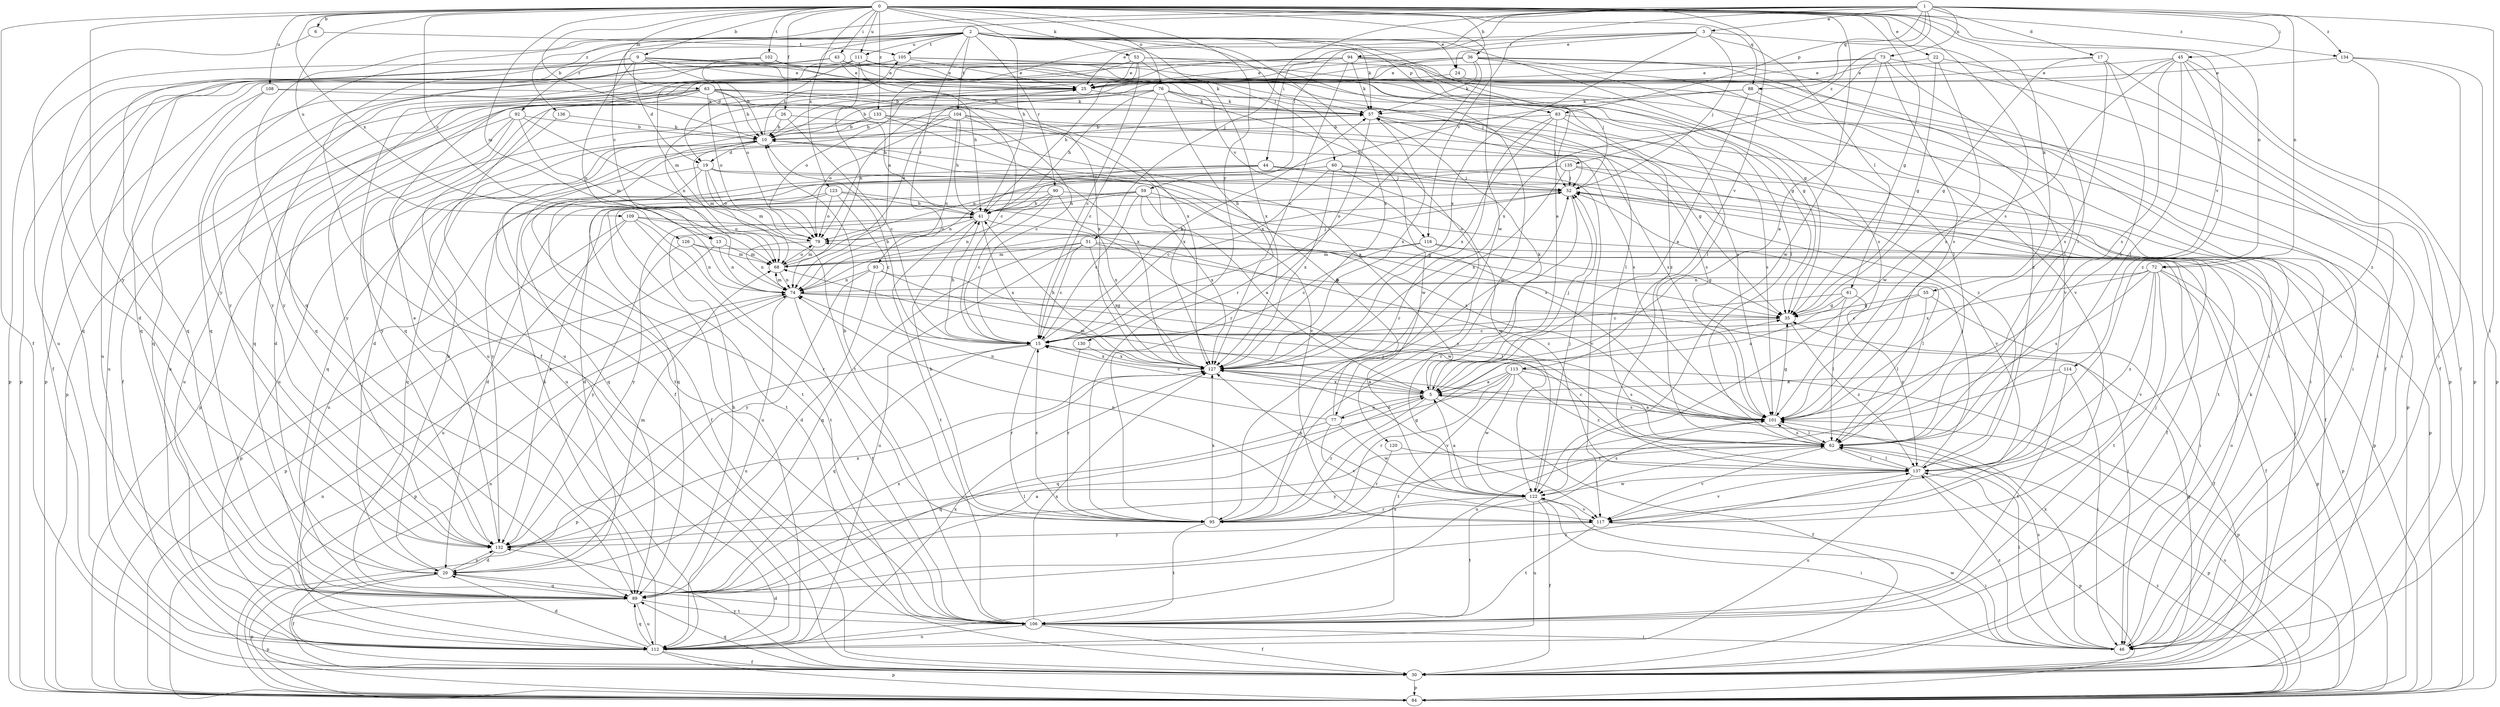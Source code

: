 strict digraph  {
0;
1;
2;
3;
5;
6;
9;
10;
13;
15;
17;
19;
20;
22;
24;
25;
26;
30;
35;
36;
41;
43;
44;
45;
46;
51;
52;
53;
55;
57;
59;
60;
61;
62;
63;
68;
72;
73;
74;
76;
77;
79;
83;
84;
88;
89;
90;
92;
93;
94;
95;
101;
102;
104;
105;
106;
108;
109;
111;
112;
113;
114;
116;
117;
120;
122;
123;
126;
127;
130;
132;
133;
134;
135;
136;
137;
0 -> 6  [label=b];
0 -> 9  [label=b];
0 -> 10  [label=b];
0 -> 13  [label=c];
0 -> 22  [label=e];
0 -> 26  [label=f];
0 -> 30  [label=f];
0 -> 35  [label=g];
0 -> 36  [label=h];
0 -> 41  [label=h];
0 -> 43  [label=i];
0 -> 53  [label=k];
0 -> 55  [label=k];
0 -> 63  [label=m];
0 -> 68  [label=m];
0 -> 72  [label=n];
0 -> 76  [label=o];
0 -> 88  [label=q];
0 -> 101  [label=s];
0 -> 102  [label=t];
0 -> 108  [label=u];
0 -> 109  [label=u];
0 -> 111  [label=u];
0 -> 113  [label=v];
0 -> 114  [label=v];
0 -> 120  [label=w];
0 -> 122  [label=w];
0 -> 123  [label=x];
0 -> 126  [label=x];
0 -> 130  [label=y];
0 -> 132  [label=y];
0 -> 133  [label=z];
0 -> 134  [label=z];
1 -> 3  [label=a];
1 -> 17  [label=d];
1 -> 44  [label=i];
1 -> 45  [label=i];
1 -> 46  [label=i];
1 -> 51  [label=j];
1 -> 59  [label=l];
1 -> 72  [label=n];
1 -> 73  [label=n];
1 -> 83  [label=p];
1 -> 88  [label=q];
1 -> 89  [label=q];
1 -> 116  [label=v];
1 -> 134  [label=z];
1 -> 135  [label=z];
1 -> 136  [label=z];
2 -> 5  [label=a];
2 -> 13  [label=c];
2 -> 19  [label=d];
2 -> 24  [label=e];
2 -> 30  [label=f];
2 -> 35  [label=g];
2 -> 57  [label=k];
2 -> 60  [label=l];
2 -> 77  [label=o];
2 -> 83  [label=p];
2 -> 90  [label=r];
2 -> 92  [label=r];
2 -> 93  [label=r];
2 -> 104  [label=t];
2 -> 105  [label=t];
2 -> 111  [label=u];
2 -> 127  [label=x];
2 -> 132  [label=y];
3 -> 24  [label=e];
3 -> 25  [label=e];
3 -> 52  [label=j];
3 -> 61  [label=l];
3 -> 62  [label=l];
3 -> 74  [label=n];
3 -> 94  [label=r];
3 -> 127  [label=x];
5 -> 15  [label=c];
5 -> 30  [label=f];
5 -> 52  [label=j];
5 -> 57  [label=k];
5 -> 68  [label=m];
5 -> 77  [label=o];
5 -> 95  [label=r];
5 -> 101  [label=s];
5 -> 127  [label=x];
6 -> 105  [label=t];
6 -> 112  [label=u];
9 -> 19  [label=d];
9 -> 25  [label=e];
9 -> 35  [label=g];
9 -> 57  [label=k];
9 -> 74  [label=n];
9 -> 79  [label=o];
9 -> 84  [label=p];
9 -> 89  [label=q];
9 -> 116  [label=v];
10 -> 19  [label=d];
10 -> 68  [label=m];
10 -> 89  [label=q];
10 -> 105  [label=t];
10 -> 106  [label=t];
10 -> 117  [label=v];
13 -> 68  [label=m];
13 -> 74  [label=n];
13 -> 84  [label=p];
15 -> 10  [label=b];
15 -> 41  [label=h];
15 -> 57  [label=k];
15 -> 84  [label=p];
15 -> 89  [label=q];
15 -> 95  [label=r];
15 -> 127  [label=x];
17 -> 25  [label=e];
17 -> 30  [label=f];
17 -> 35  [label=g];
17 -> 62  [label=l];
17 -> 101  [label=s];
19 -> 52  [label=j];
19 -> 68  [label=m];
19 -> 79  [label=o];
19 -> 89  [label=q];
19 -> 101  [label=s];
19 -> 106  [label=t];
20 -> 10  [label=b];
20 -> 30  [label=f];
20 -> 68  [label=m];
20 -> 84  [label=p];
20 -> 89  [label=q];
20 -> 132  [label=y];
22 -> 25  [label=e];
22 -> 35  [label=g];
22 -> 46  [label=i];
22 -> 101  [label=s];
24 -> 10  [label=b];
24 -> 84  [label=p];
25 -> 57  [label=k];
25 -> 79  [label=o];
26 -> 10  [label=b];
26 -> 15  [label=c];
26 -> 84  [label=p];
26 -> 101  [label=s];
30 -> 35  [label=g];
30 -> 52  [label=j];
30 -> 57  [label=k];
30 -> 74  [label=n];
30 -> 84  [label=p];
30 -> 89  [label=q];
30 -> 132  [label=y];
35 -> 15  [label=c];
35 -> 137  [label=z];
36 -> 25  [label=e];
36 -> 30  [label=f];
36 -> 57  [label=k];
36 -> 62  [label=l];
36 -> 89  [label=q];
36 -> 95  [label=r];
36 -> 112  [label=u];
36 -> 117  [label=v];
36 -> 137  [label=z];
41 -> 79  [label=o];
41 -> 106  [label=t];
41 -> 122  [label=w];
41 -> 127  [label=x];
41 -> 132  [label=y];
43 -> 25  [label=e];
43 -> 52  [label=j];
43 -> 62  [label=l];
43 -> 84  [label=p];
43 -> 89  [label=q];
43 -> 127  [label=x];
43 -> 132  [label=y];
44 -> 30  [label=f];
44 -> 52  [label=j];
44 -> 74  [label=n];
44 -> 89  [label=q];
44 -> 117  [label=v];
44 -> 132  [label=y];
45 -> 25  [label=e];
45 -> 30  [label=f];
45 -> 62  [label=l];
45 -> 79  [label=o];
45 -> 84  [label=p];
45 -> 101  [label=s];
45 -> 122  [label=w];
45 -> 137  [label=z];
46 -> 62  [label=l];
46 -> 79  [label=o];
46 -> 101  [label=s];
46 -> 122  [label=w];
46 -> 127  [label=x];
46 -> 137  [label=z];
51 -> 15  [label=c];
51 -> 35  [label=g];
51 -> 62  [label=l];
51 -> 68  [label=m];
51 -> 89  [label=q];
51 -> 112  [label=u];
51 -> 127  [label=x];
52 -> 41  [label=h];
52 -> 79  [label=o];
52 -> 84  [label=p];
52 -> 95  [label=r];
53 -> 15  [label=c];
53 -> 25  [label=e];
53 -> 41  [label=h];
53 -> 46  [label=i];
53 -> 68  [label=m];
53 -> 84  [label=p];
53 -> 122  [label=w];
53 -> 127  [label=x];
55 -> 15  [label=c];
55 -> 30  [label=f];
55 -> 35  [label=g];
55 -> 62  [label=l];
57 -> 10  [label=b];
57 -> 35  [label=g];
57 -> 95  [label=r];
57 -> 101  [label=s];
57 -> 127  [label=x];
57 -> 137  [label=z];
59 -> 5  [label=a];
59 -> 15  [label=c];
59 -> 35  [label=g];
59 -> 41  [label=h];
59 -> 112  [label=u];
59 -> 127  [label=x];
59 -> 132  [label=y];
60 -> 15  [label=c];
60 -> 30  [label=f];
60 -> 52  [label=j];
60 -> 112  [label=u];
60 -> 117  [label=v];
60 -> 122  [label=w];
60 -> 127  [label=x];
61 -> 5  [label=a];
61 -> 15  [label=c];
61 -> 35  [label=g];
61 -> 62  [label=l];
61 -> 137  [label=z];
62 -> 15  [label=c];
62 -> 84  [label=p];
62 -> 101  [label=s];
62 -> 117  [label=v];
62 -> 132  [label=y];
62 -> 137  [label=z];
63 -> 10  [label=b];
63 -> 15  [label=c];
63 -> 30  [label=f];
63 -> 41  [label=h];
63 -> 57  [label=k];
63 -> 79  [label=o];
63 -> 84  [label=p];
63 -> 89  [label=q];
63 -> 127  [label=x];
63 -> 132  [label=y];
68 -> 25  [label=e];
68 -> 52  [label=j];
68 -> 74  [label=n];
68 -> 79  [label=o];
72 -> 30  [label=f];
72 -> 74  [label=n];
72 -> 84  [label=p];
72 -> 101  [label=s];
72 -> 106  [label=t];
72 -> 117  [label=v];
72 -> 127  [label=x];
72 -> 137  [label=z];
73 -> 5  [label=a];
73 -> 25  [label=e];
73 -> 46  [label=i];
73 -> 62  [label=l];
73 -> 101  [label=s];
73 -> 112  [label=u];
73 -> 127  [label=x];
74 -> 35  [label=g];
74 -> 46  [label=i];
74 -> 68  [label=m];
74 -> 84  [label=p];
74 -> 106  [label=t];
74 -> 112  [label=u];
76 -> 10  [label=b];
76 -> 15  [label=c];
76 -> 41  [label=h];
76 -> 57  [label=k];
76 -> 62  [label=l];
76 -> 74  [label=n];
76 -> 112  [label=u];
76 -> 122  [label=w];
76 -> 127  [label=x];
77 -> 5  [label=a];
77 -> 10  [label=b];
77 -> 74  [label=n];
77 -> 89  [label=q];
77 -> 117  [label=v];
77 -> 122  [label=w];
79 -> 68  [label=m];
79 -> 74  [label=n];
83 -> 10  [label=b];
83 -> 52  [label=j];
83 -> 84  [label=p];
83 -> 95  [label=r];
83 -> 101  [label=s];
83 -> 127  [label=x];
84 -> 74  [label=n];
84 -> 101  [label=s];
84 -> 137  [label=z];
88 -> 5  [label=a];
88 -> 41  [label=h];
88 -> 46  [label=i];
88 -> 57  [label=k];
89 -> 5  [label=a];
89 -> 41  [label=h];
89 -> 84  [label=p];
89 -> 101  [label=s];
89 -> 106  [label=t];
89 -> 112  [label=u];
89 -> 127  [label=x];
89 -> 137  [label=z];
90 -> 15  [label=c];
90 -> 20  [label=d];
90 -> 30  [label=f];
90 -> 41  [label=h];
90 -> 74  [label=n];
90 -> 127  [label=x];
92 -> 10  [label=b];
92 -> 20  [label=d];
92 -> 68  [label=m];
92 -> 106  [label=t];
92 -> 112  [label=u];
92 -> 132  [label=y];
93 -> 20  [label=d];
93 -> 62  [label=l];
93 -> 74  [label=n];
93 -> 101  [label=s];
93 -> 132  [label=y];
94 -> 10  [label=b];
94 -> 15  [label=c];
94 -> 25  [label=e];
94 -> 52  [label=j];
94 -> 57  [label=k];
94 -> 89  [label=q];
94 -> 101  [label=s];
94 -> 117  [label=v];
94 -> 132  [label=y];
95 -> 10  [label=b];
95 -> 15  [label=c];
95 -> 35  [label=g];
95 -> 41  [label=h];
95 -> 52  [label=j];
95 -> 62  [label=l];
95 -> 106  [label=t];
95 -> 127  [label=x];
101 -> 5  [label=a];
101 -> 35  [label=g];
101 -> 62  [label=l];
102 -> 10  [label=b];
102 -> 20  [label=d];
102 -> 25  [label=e];
102 -> 137  [label=z];
104 -> 10  [label=b];
104 -> 15  [label=c];
104 -> 30  [label=f];
104 -> 41  [label=h];
104 -> 46  [label=i];
104 -> 74  [label=n];
104 -> 79  [label=o];
104 -> 127  [label=x];
105 -> 25  [label=e];
105 -> 30  [label=f];
105 -> 35  [label=g];
105 -> 46  [label=i];
105 -> 89  [label=q];
106 -> 20  [label=d];
106 -> 30  [label=f];
106 -> 46  [label=i];
106 -> 52  [label=j];
106 -> 112  [label=u];
106 -> 127  [label=x];
108 -> 57  [label=k];
108 -> 89  [label=q];
108 -> 101  [label=s];
108 -> 112  [label=u];
109 -> 79  [label=o];
109 -> 84  [label=p];
109 -> 95  [label=r];
109 -> 106  [label=t];
109 -> 112  [label=u];
109 -> 137  [label=z];
111 -> 25  [label=e];
111 -> 41  [label=h];
111 -> 62  [label=l];
111 -> 74  [label=n];
111 -> 89  [label=q];
111 -> 112  [label=u];
111 -> 132  [label=y];
112 -> 20  [label=d];
112 -> 30  [label=f];
112 -> 57  [label=k];
112 -> 84  [label=p];
112 -> 89  [label=q];
112 -> 127  [label=x];
113 -> 5  [label=a];
113 -> 84  [label=p];
113 -> 89  [label=q];
113 -> 95  [label=r];
113 -> 101  [label=s];
113 -> 106  [label=t];
113 -> 122  [label=w];
113 -> 137  [label=z];
114 -> 5  [label=a];
114 -> 46  [label=i];
114 -> 106  [label=t];
114 -> 112  [label=u];
116 -> 15  [label=c];
116 -> 35  [label=g];
116 -> 68  [label=m];
116 -> 84  [label=p];
117 -> 46  [label=i];
117 -> 74  [label=n];
117 -> 106  [label=t];
117 -> 132  [label=y];
120 -> 95  [label=r];
120 -> 137  [label=z];
122 -> 5  [label=a];
122 -> 30  [label=f];
122 -> 46  [label=i];
122 -> 52  [label=j];
122 -> 95  [label=r];
122 -> 101  [label=s];
122 -> 106  [label=t];
122 -> 112  [label=u];
122 -> 117  [label=v];
122 -> 127  [label=x];
123 -> 15  [label=c];
123 -> 20  [label=d];
123 -> 41  [label=h];
123 -> 79  [label=o];
123 -> 101  [label=s];
123 -> 106  [label=t];
126 -> 46  [label=i];
126 -> 68  [label=m];
126 -> 74  [label=n];
126 -> 132  [label=y];
127 -> 5  [label=a];
127 -> 41  [label=h];
127 -> 117  [label=v];
130 -> 95  [label=r];
130 -> 127  [label=x];
132 -> 20  [label=d];
132 -> 25  [label=e];
132 -> 62  [label=l];
132 -> 127  [label=x];
133 -> 5  [label=a];
133 -> 10  [label=b];
133 -> 20  [label=d];
133 -> 101  [label=s];
133 -> 112  [label=u];
133 -> 127  [label=x];
134 -> 25  [label=e];
134 -> 46  [label=i];
134 -> 84  [label=p];
134 -> 137  [label=z];
135 -> 52  [label=j];
135 -> 79  [label=o];
135 -> 84  [label=p];
135 -> 89  [label=q];
135 -> 106  [label=t];
135 -> 127  [label=x];
136 -> 10  [label=b];
136 -> 112  [label=u];
137 -> 52  [label=j];
137 -> 62  [label=l];
137 -> 84  [label=p];
137 -> 112  [label=u];
137 -> 117  [label=v];
137 -> 122  [label=w];
}
